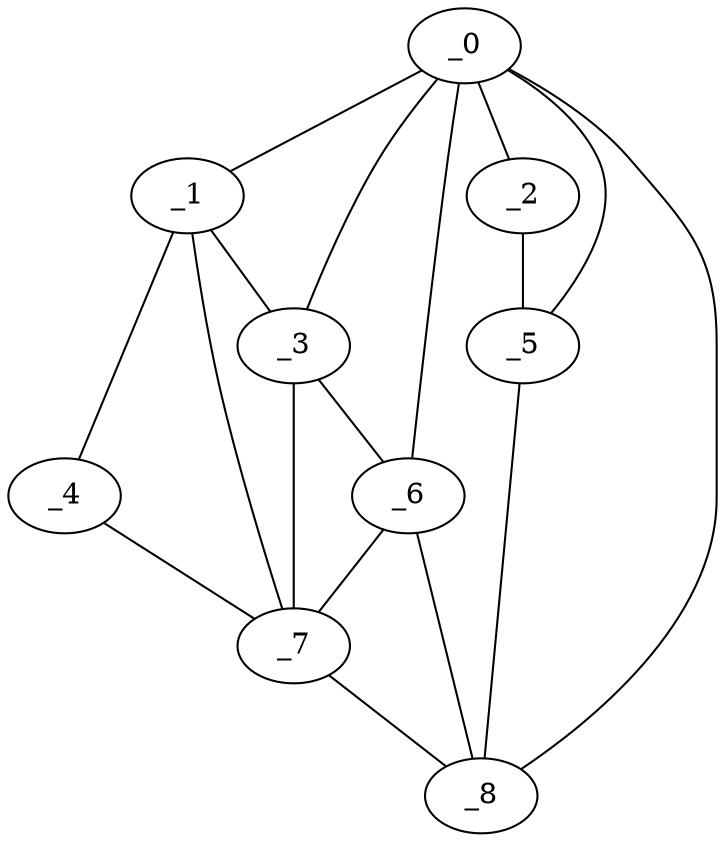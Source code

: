 graph "obj65__90.gxl" {
	_0	 [x=49,
		y=44];
	_1	 [x=52,
		y=4];
	_0 -- _1	 [valence=1];
	_2	 [x=53,
		y=124];
	_0 -- _2	 [valence=1];
	_3	 [x=54,
		y=32];
	_0 -- _3	 [valence=1];
	_5	 [x=76,
		y=125];
	_0 -- _5	 [valence=1];
	_6	 [x=78,
		y=33];
	_0 -- _6	 [valence=2];
	_8	 [x=82,
		y=38];
	_0 -- _8	 [valence=2];
	_1 -- _3	 [valence=2];
	_4	 [x=76,
		y=4];
	_1 -- _4	 [valence=1];
	_7	 [x=79,
		y=11];
	_1 -- _7	 [valence=2];
	_2 -- _5	 [valence=1];
	_3 -- _6	 [valence=2];
	_3 -- _7	 [valence=1];
	_4 -- _7	 [valence=1];
	_5 -- _8	 [valence=1];
	_6 -- _7	 [valence=2];
	_6 -- _8	 [valence=2];
	_7 -- _8	 [valence=1];
}
